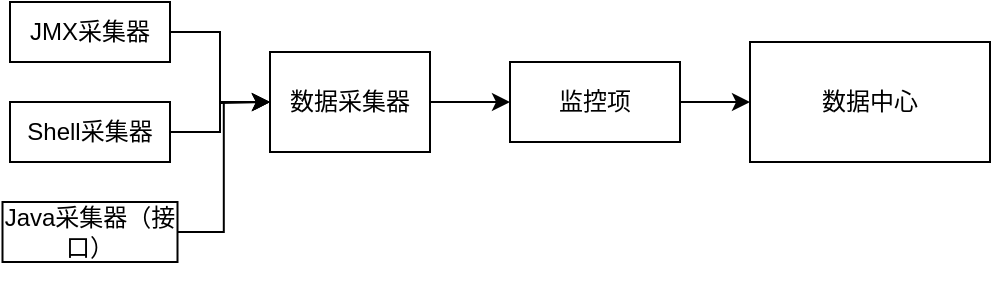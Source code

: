 <mxfile compressed="false" version="15.7.3" type="github">
  <diagram id="_-MqyW4Q1VzwtjQZQQiM" name="第 1 页">
    <mxGraphModel dx="886" dy="477" grid="1" gridSize="10" guides="1" tooltips="1" connect="1" arrows="1" fold="1" page="1" pageScale="1" pageWidth="827" pageHeight="1169" math="0" shadow="0">
      <root>
        <mxCell id="0" />
        <mxCell id="1" parent="0" />
        <mxCell id="5mchCgbg-qBCtX31tOW3-7" style="edgeStyle=orthogonalEdgeStyle;rounded=0;orthogonalLoop=1;jettySize=auto;html=1;exitX=1;exitY=0.5;exitDx=0;exitDy=0;entryX=0;entryY=0.5;entryDx=0;entryDy=0;" edge="1" parent="1" source="5mchCgbg-qBCtX31tOW3-4" target="5mchCgbg-qBCtX31tOW3-2">
          <mxGeometry relative="1" as="geometry" />
        </mxCell>
        <mxCell id="5mchCgbg-qBCtX31tOW3-4" value="监控项" style="rounded=0;whiteSpace=wrap;html=1;" vertex="1" parent="1">
          <mxGeometry x="350" y="220" width="85" height="40" as="geometry" />
        </mxCell>
        <mxCell id="5mchCgbg-qBCtX31tOW3-2" value="数据中心" style="rounded=0;whiteSpace=wrap;html=1;" vertex="1" parent="1">
          <mxGeometry x="470" y="210" width="120" height="60" as="geometry" />
        </mxCell>
        <mxCell id="5mchCgbg-qBCtX31tOW3-6" style="edgeStyle=orthogonalEdgeStyle;rounded=0;orthogonalLoop=1;jettySize=auto;html=1;entryX=0;entryY=0.5;entryDx=0;entryDy=0;" edge="1" parent="1" source="5mchCgbg-qBCtX31tOW3-3" target="5mchCgbg-qBCtX31tOW3-4">
          <mxGeometry relative="1" as="geometry" />
        </mxCell>
        <mxCell id="5mchCgbg-qBCtX31tOW3-3" value="数据采集器" style="rounded=0;whiteSpace=wrap;html=1;" vertex="1" parent="1">
          <mxGeometry x="230" y="215" width="80" height="50" as="geometry" />
        </mxCell>
        <mxCell id="5mchCgbg-qBCtX31tOW3-15" style="edgeStyle=orthogonalEdgeStyle;rounded=0;orthogonalLoop=1;jettySize=auto;html=1;exitX=1;exitY=0.5;exitDx=0;exitDy=0;" edge="1" parent="1" source="5mchCgbg-qBCtX31tOW3-8">
          <mxGeometry relative="1" as="geometry">
            <mxPoint x="230" y="240" as="targetPoint" />
          </mxGeometry>
        </mxCell>
        <mxCell id="5mchCgbg-qBCtX31tOW3-8" value="Shell采集器" style="rounded=0;whiteSpace=wrap;html=1;" vertex="1" parent="1">
          <mxGeometry x="100" y="240" width="80" height="30" as="geometry" />
        </mxCell>
        <mxCell id="5mchCgbg-qBCtX31tOW3-10" value="&lt;span style=&quot;color: rgba(0, 0, 0, 0); font-family: monospace; font-size: 0px; font-style: normal; font-weight: 400; letter-spacing: normal; text-indent: 0px; text-transform: none; word-spacing: 0px; background-color: rgb(248, 249, 250); display: inline; float: none;&quot;&gt;&amp;nbsp;&lt;/span&gt;" style="text;whiteSpace=wrap;html=1;" vertex="1" parent="1">
          <mxGeometry x="140" y="220" width="30" height="30" as="geometry" />
        </mxCell>
        <mxCell id="5mchCgbg-qBCtX31tOW3-14" style="edgeStyle=orthogonalEdgeStyle;rounded=0;orthogonalLoop=1;jettySize=auto;html=1;exitX=1;exitY=0.5;exitDx=0;exitDy=0;entryX=0;entryY=0.5;entryDx=0;entryDy=0;" edge="1" parent="1" source="5mchCgbg-qBCtX31tOW3-13" target="5mchCgbg-qBCtX31tOW3-3">
          <mxGeometry relative="1" as="geometry" />
        </mxCell>
        <mxCell id="5mchCgbg-qBCtX31tOW3-13" value="JMX采集器" style="rounded=0;whiteSpace=wrap;html=1;" vertex="1" parent="1">
          <mxGeometry x="100" y="190" width="80" height="30" as="geometry" />
        </mxCell>
        <mxCell id="5mchCgbg-qBCtX31tOW3-16" value="&lt;span style=&quot;color: rgba(0, 0, 0, 0); font-family: monospace; font-size: 0px; font-style: normal; font-weight: 400; letter-spacing: normal; text-indent: 0px; text-transform: none; word-spacing: 0px; background-color: rgb(248, 249, 250); display: inline; float: none;&quot;&gt;&amp;nbsp;&lt;/span&gt;" style="text;whiteSpace=wrap;html=1;" vertex="1" parent="1">
          <mxGeometry x="130" y="300" width="30" height="30" as="geometry" />
        </mxCell>
        <mxCell id="5mchCgbg-qBCtX31tOW3-17" value="&lt;span style=&quot;color: rgba(0, 0, 0, 0); font-family: monospace; font-size: 0px; font-style: normal; font-weight: 400; letter-spacing: normal; text-indent: 0px; text-transform: none; word-spacing: 0px; background-color: rgb(248, 249, 250); display: inline; float: none;&quot;&gt;&amp;nbsp;&lt;/span&gt;" style="text;whiteSpace=wrap;html=1;" vertex="1" parent="1">
          <mxGeometry x="110" y="290" width="30" height="30" as="geometry" />
        </mxCell>
        <mxCell id="5mchCgbg-qBCtX31tOW3-19" style="edgeStyle=orthogonalEdgeStyle;rounded=0;orthogonalLoop=1;jettySize=auto;html=1;exitX=1;exitY=0.5;exitDx=0;exitDy=0;entryX=0;entryY=0.5;entryDx=0;entryDy=0;" edge="1" parent="1" source="5mchCgbg-qBCtX31tOW3-18" target="5mchCgbg-qBCtX31tOW3-3">
          <mxGeometry relative="1" as="geometry" />
        </mxCell>
        <mxCell id="5mchCgbg-qBCtX31tOW3-18" value="Java采集器（接口）" style="rounded=0;whiteSpace=wrap;html=1;" vertex="1" parent="1">
          <mxGeometry x="96.25" y="290" width="87.5" height="30" as="geometry" />
        </mxCell>
      </root>
    </mxGraphModel>
  </diagram>
</mxfile>
